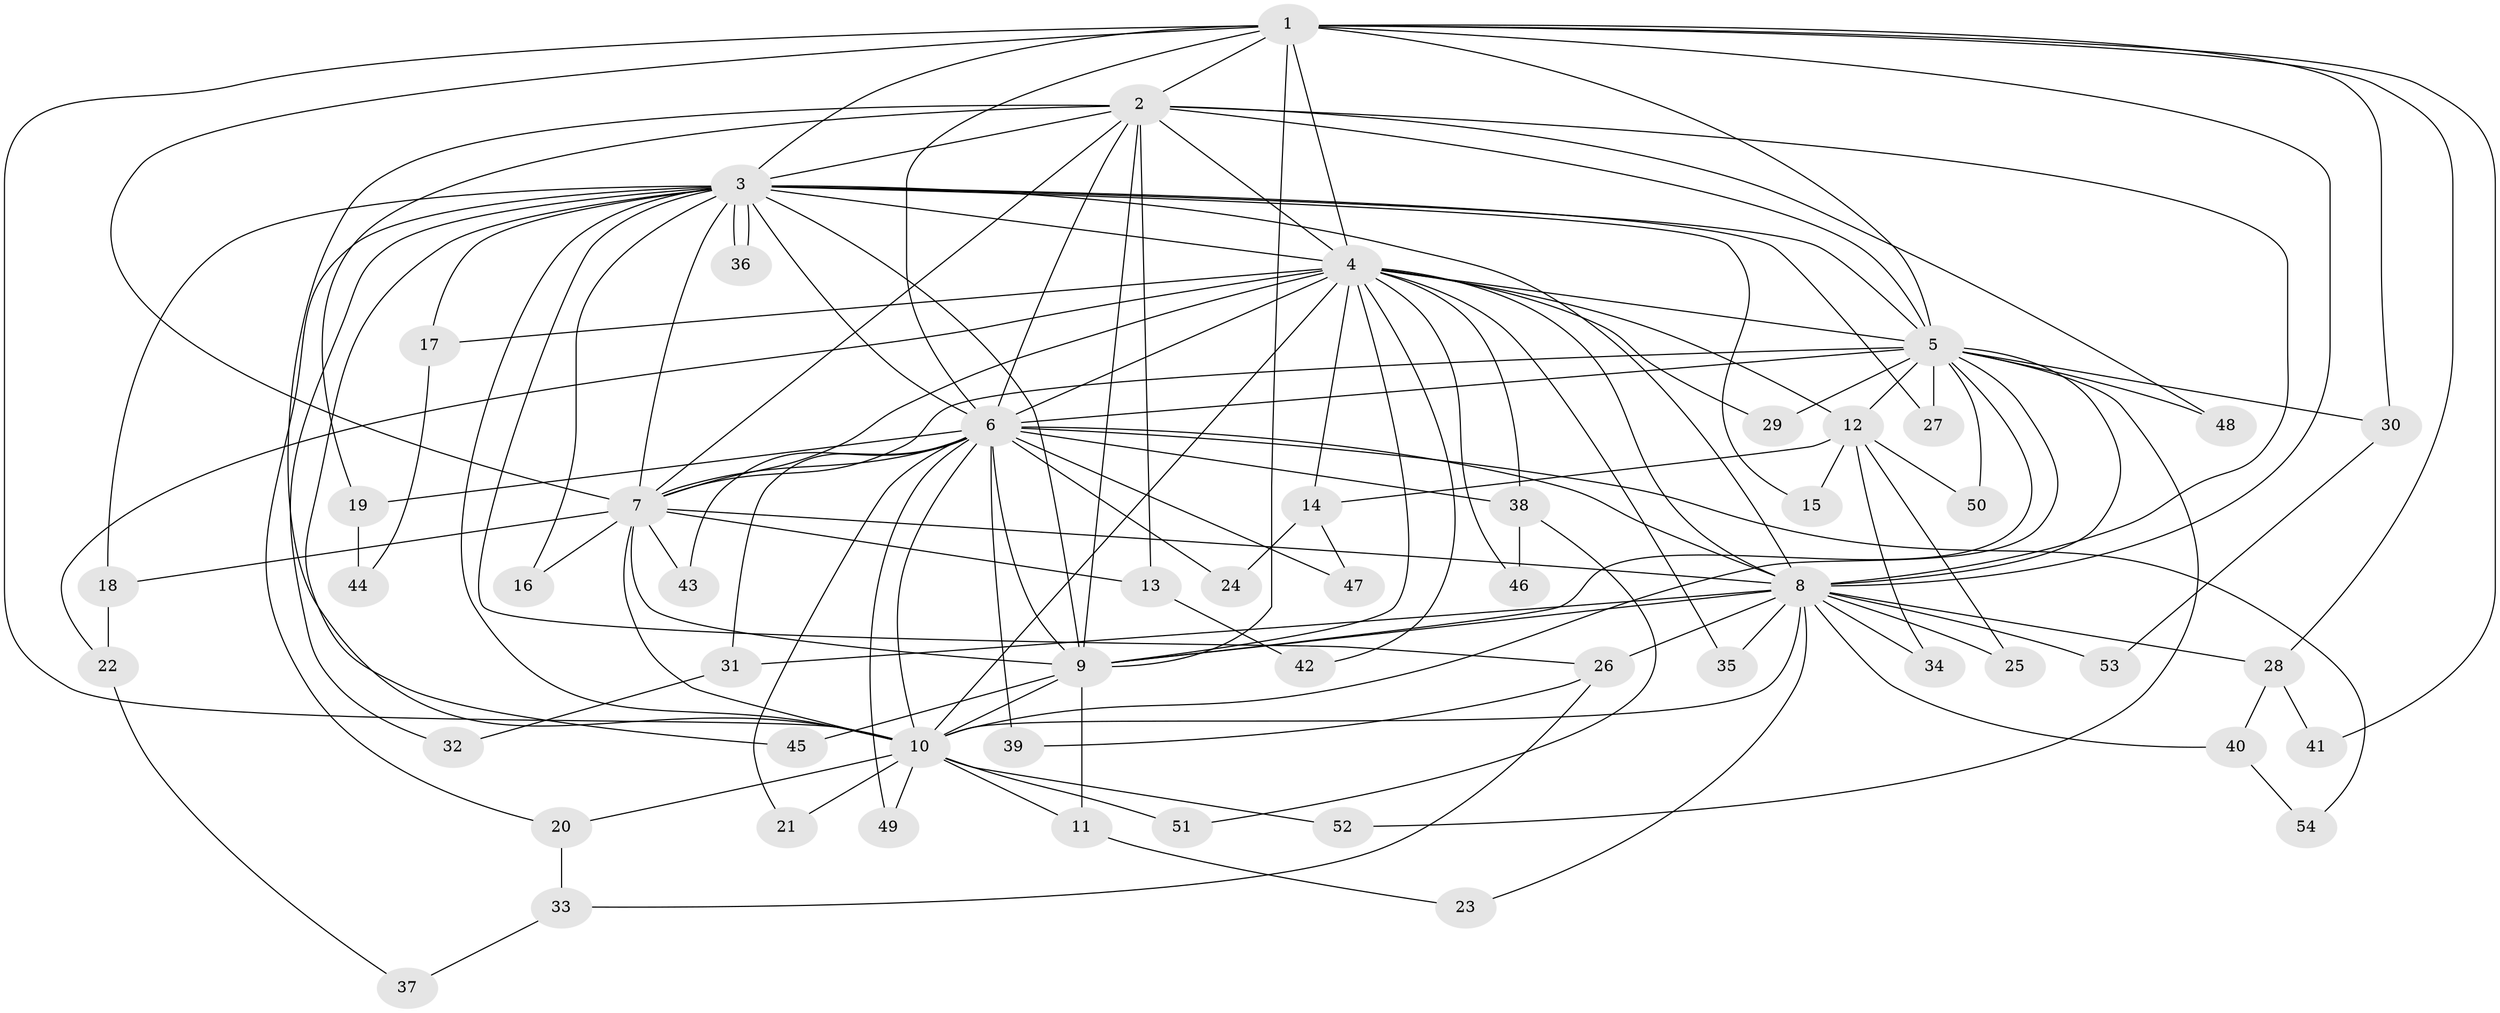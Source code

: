 // coarse degree distribution, {1: 0.375, 2: 0.4375, 7: 0.0625, 6: 0.0625, 13: 0.0625}
// Generated by graph-tools (version 1.1) at 2025/47/03/04/25 21:47:22]
// undirected, 54 vertices, 133 edges
graph export_dot {
graph [start="1"]
  node [color=gray90,style=filled];
  1;
  2;
  3;
  4;
  5;
  6;
  7;
  8;
  9;
  10;
  11;
  12;
  13;
  14;
  15;
  16;
  17;
  18;
  19;
  20;
  21;
  22;
  23;
  24;
  25;
  26;
  27;
  28;
  29;
  30;
  31;
  32;
  33;
  34;
  35;
  36;
  37;
  38;
  39;
  40;
  41;
  42;
  43;
  44;
  45;
  46;
  47;
  48;
  49;
  50;
  51;
  52;
  53;
  54;
  1 -- 2;
  1 -- 3;
  1 -- 4;
  1 -- 5;
  1 -- 6;
  1 -- 7;
  1 -- 8;
  1 -- 9;
  1 -- 10;
  1 -- 28;
  1 -- 30;
  1 -- 41;
  2 -- 3;
  2 -- 4;
  2 -- 5;
  2 -- 6;
  2 -- 7;
  2 -- 8;
  2 -- 9;
  2 -- 10;
  2 -- 13;
  2 -- 19;
  2 -- 48;
  3 -- 4;
  3 -- 5;
  3 -- 6;
  3 -- 7;
  3 -- 8;
  3 -- 9;
  3 -- 10;
  3 -- 15;
  3 -- 16;
  3 -- 17;
  3 -- 18;
  3 -- 20;
  3 -- 26;
  3 -- 27;
  3 -- 32;
  3 -- 36;
  3 -- 36;
  3 -- 45;
  4 -- 5;
  4 -- 6;
  4 -- 7;
  4 -- 8;
  4 -- 9;
  4 -- 10;
  4 -- 12;
  4 -- 14;
  4 -- 17;
  4 -- 22;
  4 -- 29;
  4 -- 35;
  4 -- 38;
  4 -- 42;
  4 -- 46;
  5 -- 6;
  5 -- 7;
  5 -- 8;
  5 -- 9;
  5 -- 10;
  5 -- 12;
  5 -- 27;
  5 -- 29;
  5 -- 30;
  5 -- 48;
  5 -- 50;
  5 -- 52;
  6 -- 7;
  6 -- 8;
  6 -- 9;
  6 -- 10;
  6 -- 19;
  6 -- 21;
  6 -- 24;
  6 -- 31;
  6 -- 38;
  6 -- 39;
  6 -- 43;
  6 -- 47;
  6 -- 49;
  6 -- 54;
  7 -- 8;
  7 -- 9;
  7 -- 10;
  7 -- 13;
  7 -- 16;
  7 -- 18;
  7 -- 43;
  8 -- 9;
  8 -- 10;
  8 -- 23;
  8 -- 25;
  8 -- 26;
  8 -- 28;
  8 -- 31;
  8 -- 34;
  8 -- 35;
  8 -- 40;
  8 -- 53;
  9 -- 10;
  9 -- 11;
  9 -- 45;
  10 -- 11;
  10 -- 20;
  10 -- 21;
  10 -- 49;
  10 -- 51;
  10 -- 52;
  11 -- 23;
  12 -- 14;
  12 -- 15;
  12 -- 25;
  12 -- 34;
  12 -- 50;
  13 -- 42;
  14 -- 24;
  14 -- 47;
  17 -- 44;
  18 -- 22;
  19 -- 44;
  20 -- 33;
  22 -- 37;
  26 -- 33;
  26 -- 39;
  28 -- 40;
  28 -- 41;
  30 -- 53;
  31 -- 32;
  33 -- 37;
  38 -- 46;
  38 -- 51;
  40 -- 54;
}
